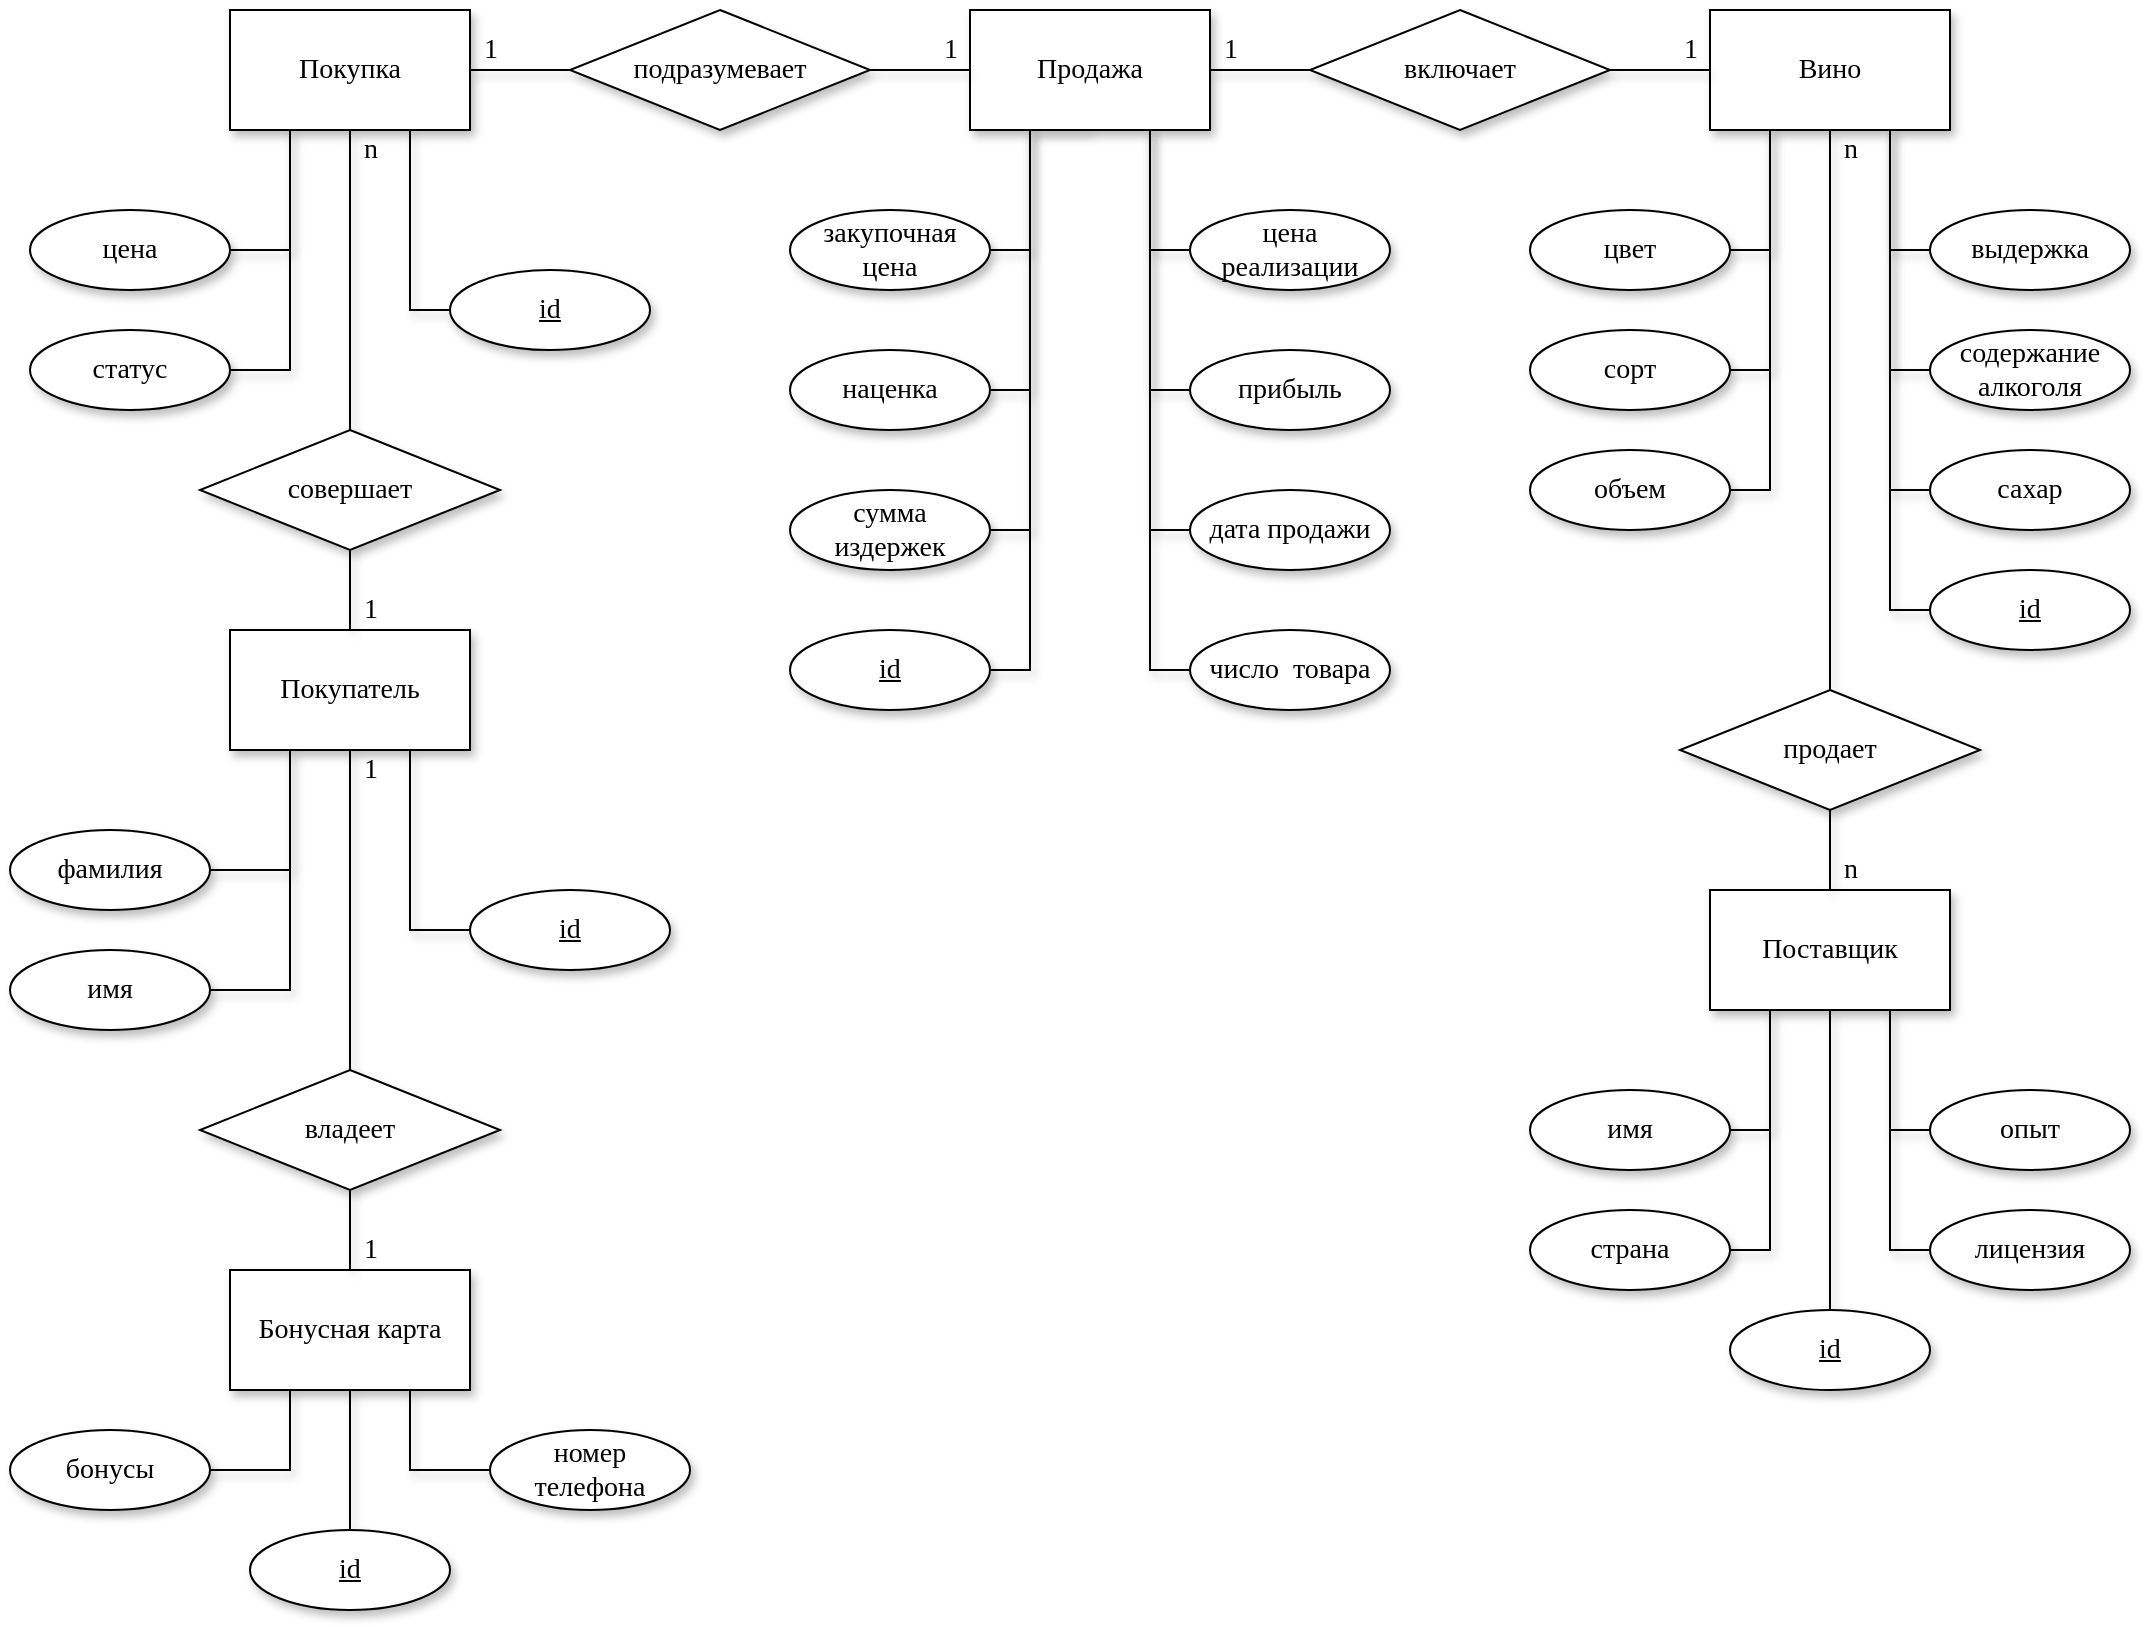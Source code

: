 <mxfile version="20.3.2" type="device"><diagram id="egLeZC_x0ik-meT783kS" name="Page-1"><mxGraphModel dx="966" dy="2389" grid="1" gridSize="10" guides="1" tooltips="1" connect="1" arrows="1" fold="1" page="1" pageScale="1" pageWidth="1200" pageHeight="900" math="0" shadow="0"><root><mxCell id="0"/><mxCell id="1" parent="0"/><mxCell id="K7dHZiGs38aoEjKRghB4-38" style="edgeStyle=orthogonalEdgeStyle;rounded=0;orthogonalLoop=1;jettySize=auto;html=1;exitX=0.25;exitY=1;exitDx=0;exitDy=0;entryX=1;entryY=0.5;entryDx=0;entryDy=0;entryPerimeter=0;fontFamily=Times New Roman;fontSize=14;endArrow=none;endFill=0;shadow=1;" parent="1" source="K7dHZiGs38aoEjKRghB4-1" target="K7dHZiGs38aoEjKRghB4-11" edge="1"><mxGeometry relative="1" as="geometry"/></mxCell><mxCell id="K7dHZiGs38aoEjKRghB4-44" style="edgeStyle=orthogonalEdgeStyle;rounded=0;orthogonalLoop=1;jettySize=auto;html=1;exitX=0.25;exitY=1;exitDx=0;exitDy=0;entryX=1;entryY=0.5;entryDx=0;entryDy=0;entryPerimeter=0;fontFamily=Times New Roman;fontSize=14;endArrow=none;endFill=0;shadow=1;" parent="1" source="K7dHZiGs38aoEjKRghB4-1" target="K7dHZiGs38aoEjKRghB4-12" edge="1"><mxGeometry relative="1" as="geometry"/></mxCell><mxCell id="K7dHZiGs38aoEjKRghB4-45" style="edgeStyle=orthogonalEdgeStyle;rounded=0;orthogonalLoop=1;jettySize=auto;html=1;exitX=0.75;exitY=1;exitDx=0;exitDy=0;entryX=0;entryY=0.5;entryDx=0;entryDy=0;entryPerimeter=0;fontFamily=Times New Roman;fontSize=14;endArrow=none;endFill=0;shadow=1;" parent="1" source="K7dHZiGs38aoEjKRghB4-1" target="K7dHZiGs38aoEjKRghB4-13" edge="1"><mxGeometry relative="1" as="geometry"/></mxCell><mxCell id="K7dHZiGs38aoEjKRghB4-1" value="&lt;font style=&quot;font-size: 14px;&quot; face=&quot;Times New Roman&quot;&gt;Покупатель&lt;/font&gt;" style="rounded=0;whiteSpace=wrap;html=1;shadow=1;" parent="1" vertex="1"><mxGeometry x="180" y="-1440" width="120" height="60" as="geometry"/></mxCell><mxCell id="K7dHZiGs38aoEjKRghB4-59" style="edgeStyle=orthogonalEdgeStyle;rounded=0;orthogonalLoop=1;jettySize=auto;html=1;exitX=0.25;exitY=1;exitDx=0;exitDy=0;entryX=1;entryY=0.5;entryDx=0;entryDy=0;entryPerimeter=0;fontFamily=Times New Roman;fontSize=14;endArrow=none;endFill=0;shadow=1;" parent="1" source="K7dHZiGs38aoEjKRghB4-3" target="K7dHZiGs38aoEjKRghB4-16" edge="1"><mxGeometry relative="1" as="geometry"/></mxCell><mxCell id="K7dHZiGs38aoEjKRghB4-60" style="edgeStyle=orthogonalEdgeStyle;rounded=0;orthogonalLoop=1;jettySize=auto;html=1;exitX=0.25;exitY=1;exitDx=0;exitDy=0;entryX=1;entryY=0.5;entryDx=0;entryDy=0;entryPerimeter=0;fontFamily=Times New Roman;fontSize=14;endArrow=none;endFill=0;shadow=1;" parent="1" source="K7dHZiGs38aoEjKRghB4-3" target="K7dHZiGs38aoEjKRghB4-17" edge="1"><mxGeometry relative="1" as="geometry"/></mxCell><mxCell id="K7dHZiGs38aoEjKRghB4-63" style="edgeStyle=orthogonalEdgeStyle;rounded=0;orthogonalLoop=1;jettySize=auto;html=1;exitX=0.75;exitY=1;exitDx=0;exitDy=0;entryX=0;entryY=0.5;entryDx=0;entryDy=0;entryPerimeter=0;fontFamily=Times New Roman;fontSize=14;endArrow=none;endFill=0;shadow=1;" parent="1" source="K7dHZiGs38aoEjKRghB4-3" target="K7dHZiGs38aoEjKRghB4-20" edge="1"><mxGeometry relative="1" as="geometry"/></mxCell><mxCell id="_oL7ivexT0R1Bo3PQhI1-8" style="edgeStyle=orthogonalEdgeStyle;rounded=0;orthogonalLoop=1;jettySize=auto;html=1;exitX=0.5;exitY=1;exitDx=0;exitDy=0;entryX=0.5;entryY=0;entryDx=0;entryDy=0;entryPerimeter=0;shadow=1;endArrow=none;endFill=0;" parent="1" source="K7dHZiGs38aoEjKRghB4-3" target="K7dHZiGs38aoEjKRghB4-18" edge="1"><mxGeometry relative="1" as="geometry"/></mxCell><mxCell id="K7dHZiGs38aoEjKRghB4-3" value="&lt;font style=&quot;font-size: 14px;&quot; face=&quot;Times New Roman&quot;&gt;Поставщик&lt;/font&gt;" style="rounded=0;whiteSpace=wrap;html=1;shadow=1;" parent="1" vertex="1"><mxGeometry x="920" y="-1310" width="120" height="60" as="geometry"/></mxCell><mxCell id="K7dHZiGs38aoEjKRghB4-36" style="edgeStyle=orthogonalEdgeStyle;rounded=0;orthogonalLoop=1;jettySize=auto;html=1;exitX=0.25;exitY=1;exitDx=0;exitDy=0;entryX=1;entryY=0.5;entryDx=0;entryDy=0;entryPerimeter=0;fontFamily=Times New Roman;fontSize=14;endArrow=none;endFill=0;shadow=1;" parent="1" source="K7dHZiGs38aoEjKRghB4-5" target="K7dHZiGs38aoEjKRghB4-9" edge="1"><mxGeometry relative="1" as="geometry"/></mxCell><mxCell id="K7dHZiGs38aoEjKRghB4-105" style="edgeStyle=orthogonalEdgeStyle;rounded=0;orthogonalLoop=1;jettySize=auto;html=1;exitX=0.75;exitY=1;exitDx=0;exitDy=0;entryX=0;entryY=0.5;entryDx=0;entryDy=0;entryPerimeter=0;fontFamily=Times New Roman;fontSize=14;endArrow=none;endFill=0;shadow=1;" parent="1" source="K7dHZiGs38aoEjKRghB4-5" target="K7dHZiGs38aoEjKRghB4-10" edge="1"><mxGeometry relative="1" as="geometry"/></mxCell><mxCell id="_oL7ivexT0R1Bo3PQhI1-5" style="edgeStyle=orthogonalEdgeStyle;rounded=0;orthogonalLoop=1;jettySize=auto;html=1;exitX=0.5;exitY=1;exitDx=0;exitDy=0;entryX=0.5;entryY=0;entryDx=0;entryDy=0;entryPerimeter=0;shadow=1;endArrow=none;endFill=0;" parent="1" source="K7dHZiGs38aoEjKRghB4-5" target="_oL7ivexT0R1Bo3PQhI1-4" edge="1"><mxGeometry relative="1" as="geometry"/></mxCell><mxCell id="K7dHZiGs38aoEjKRghB4-5" value="&lt;font style=&quot;font-size: 14px;&quot; face=&quot;Times New Roman&quot;&gt;Бонусная карта&lt;/font&gt;" style="rounded=0;whiteSpace=wrap;html=1;shadow=1;" parent="1" vertex="1"><mxGeometry x="180" y="-1120" width="120" height="60" as="geometry"/></mxCell><mxCell id="K7dHZiGs38aoEjKRghB4-70" style="edgeStyle=orthogonalEdgeStyle;rounded=0;orthogonalLoop=1;jettySize=auto;html=1;exitX=0.25;exitY=1;exitDx=0;exitDy=0;entryX=1;entryY=0.5;entryDx=0;entryDy=0;entryPerimeter=0;fontFamily=Times New Roman;fontSize=14;endArrow=none;endFill=0;shadow=1;" parent="1" source="K7dHZiGs38aoEjKRghB4-6" target="K7dHZiGs38aoEjKRghB4-22" edge="1"><mxGeometry relative="1" as="geometry"/></mxCell><mxCell id="K7dHZiGs38aoEjKRghB4-77" style="edgeStyle=orthogonalEdgeStyle;rounded=0;orthogonalLoop=1;jettySize=auto;html=1;exitX=0.5;exitY=1;exitDx=0;exitDy=0;entryX=1;entryY=0.5;entryDx=0;entryDy=0;entryPerimeter=0;fontFamily=Times New Roman;fontSize=14;endArrow=none;endFill=0;shadow=1;" parent="1" source="K7dHZiGs38aoEjKRghB4-6" target="K7dHZiGs38aoEjKRghB4-66" edge="1"><mxGeometry relative="1" as="geometry"><Array as="points"><mxPoint x="580" y="-1690"/><mxPoint x="580" y="-1420"/></Array></mxGeometry></mxCell><mxCell id="K7dHZiGs38aoEjKRghB4-97" style="edgeStyle=orthogonalEdgeStyle;rounded=0;orthogonalLoop=1;jettySize=auto;html=1;exitX=1;exitY=0.5;exitDx=0;exitDy=0;entryX=0;entryY=0.5;entryDx=0;entryDy=0;entryPerimeter=0;fontFamily=Times New Roman;fontSize=14;endArrow=none;endFill=0;shadow=1;" parent="1" source="K7dHZiGs38aoEjKRghB4-6" target="K7dHZiGs38aoEjKRghB4-96" edge="1"><mxGeometry relative="1" as="geometry"/></mxCell><mxCell id="_oL7ivexT0R1Bo3PQhI1-7" style="edgeStyle=orthogonalEdgeStyle;rounded=0;orthogonalLoop=1;jettySize=auto;html=1;exitX=0.75;exitY=1;exitDx=0;exitDy=0;entryX=0;entryY=0.5;entryDx=0;entryDy=0;entryPerimeter=0;shadow=1;endArrow=none;endFill=0;" parent="1" source="K7dHZiGs38aoEjKRghB4-6" target="_oL7ivexT0R1Bo3PQhI1-6" edge="1"><mxGeometry relative="1" as="geometry"/></mxCell><mxCell id="K7dHZiGs38aoEjKRghB4-6" value="&lt;font face=&quot;Times New Roman&quot;&gt;&lt;span style=&quot;font-size: 14px;&quot;&gt;Продажа&lt;/span&gt;&lt;/font&gt;" style="rounded=0;whiteSpace=wrap;html=1;shadow=1;" parent="1" vertex="1"><mxGeometry x="550" y="-1750" width="120" height="60" as="geometry"/></mxCell><mxCell id="K7dHZiGs38aoEjKRghB4-67" style="edgeStyle=orthogonalEdgeStyle;rounded=0;orthogonalLoop=1;jettySize=auto;html=1;exitX=0.25;exitY=1;exitDx=0;exitDy=0;entryX=1;entryY=0.5;entryDx=0;entryDy=0;entryPerimeter=0;fontFamily=Times New Roman;fontSize=14;endArrow=none;endFill=0;shadow=1;" parent="1" source="K7dHZiGs38aoEjKRghB4-7" target="K7dHZiGs38aoEjKRghB4-65" edge="1"><mxGeometry relative="1" as="geometry"/></mxCell><mxCell id="K7dHZiGs38aoEjKRghB4-68" style="edgeStyle=orthogonalEdgeStyle;rounded=0;orthogonalLoop=1;jettySize=auto;html=1;exitX=0.75;exitY=1;exitDx=0;exitDy=0;entryX=0;entryY=0.5;entryDx=0;entryDy=0;entryPerimeter=0;fontFamily=Times New Roman;fontSize=14;endArrow=none;endFill=0;shadow=1;" parent="1" source="K7dHZiGs38aoEjKRghB4-7" target="K7dHZiGs38aoEjKRghB4-34" edge="1"><mxGeometry relative="1" as="geometry"/></mxCell><mxCell id="K7dHZiGs38aoEjKRghB4-90" style="edgeStyle=orthogonalEdgeStyle;rounded=0;orthogonalLoop=1;jettySize=auto;html=1;exitX=1;exitY=0.5;exitDx=0;exitDy=0;entryX=0;entryY=0.5;entryDx=0;entryDy=0;entryPerimeter=0;fontFamily=Times New Roman;fontSize=14;endArrow=none;endFill=0;shadow=1;" parent="1" source="K7dHZiGs38aoEjKRghB4-7" target="K7dHZiGs38aoEjKRghB4-89" edge="1"><mxGeometry relative="1" as="geometry"/></mxCell><mxCell id="_oL7ivexT0R1Bo3PQhI1-3" style="edgeStyle=orthogonalEdgeStyle;rounded=0;orthogonalLoop=1;jettySize=auto;html=1;exitX=0.25;exitY=1;exitDx=0;exitDy=0;entryX=1;entryY=0.5;entryDx=0;entryDy=0;entryPerimeter=0;shadow=1;endArrow=none;endFill=0;" parent="1" source="K7dHZiGs38aoEjKRghB4-7" target="_oL7ivexT0R1Bo3PQhI1-1" edge="1"><mxGeometry relative="1" as="geometry"/></mxCell><mxCell id="K7dHZiGs38aoEjKRghB4-7" value="&lt;font style=&quot;font-size: 14px;&quot; face=&quot;Times New Roman&quot;&gt;Покупка&lt;/font&gt;" style="rounded=0;whiteSpace=wrap;html=1;shadow=1;" parent="1" vertex="1"><mxGeometry x="180" y="-1750" width="120" height="60" as="geometry"/></mxCell><mxCell id="K7dHZiGs38aoEjKRghB4-52" style="edgeStyle=orthogonalEdgeStyle;rounded=0;orthogonalLoop=1;jettySize=auto;html=1;exitX=0.75;exitY=1;exitDx=0;exitDy=0;entryX=0;entryY=0.5;entryDx=0;entryDy=0;entryPerimeter=0;fontFamily=Times New Roman;fontSize=14;endArrow=none;endFill=0;shadow=1;" parent="1" source="K7dHZiGs38aoEjKRghB4-8" target="K7dHZiGs38aoEjKRghB4-32" edge="1"><mxGeometry relative="1" as="geometry"/></mxCell><mxCell id="K7dHZiGs38aoEjKRghB4-56" style="edgeStyle=orthogonalEdgeStyle;rounded=0;orthogonalLoop=1;jettySize=auto;html=1;exitX=0.75;exitY=1;exitDx=0;exitDy=0;entryX=0;entryY=0.5;entryDx=0;entryDy=0;entryPerimeter=0;fontFamily=Times New Roman;fontSize=14;endArrow=none;endFill=0;shadow=1;" parent="1" source="K7dHZiGs38aoEjKRghB4-8" target="K7dHZiGs38aoEjKRghB4-48" edge="1"><mxGeometry relative="1" as="geometry"/></mxCell><mxCell id="K7dHZiGs38aoEjKRghB4-106" style="edgeStyle=orthogonalEdgeStyle;rounded=0;orthogonalLoop=1;jettySize=auto;html=1;exitX=0.5;exitY=1;exitDx=0;exitDy=0;entryX=0.5;entryY=0;entryDx=0;entryDy=0;entryPerimeter=0;fontFamily=Times New Roman;fontSize=14;endArrow=none;endFill=0;shadow=1;" parent="1" source="K7dHZiGs38aoEjKRghB4-8" target="K7dHZiGs38aoEjKRghB4-102" edge="1"><mxGeometry relative="1" as="geometry"/></mxCell><mxCell id="K7dHZiGs38aoEjKRghB4-8" value="&lt;font style=&quot;font-size: 14px;&quot; face=&quot;Times New Roman&quot;&gt;Вино&lt;/font&gt;" style="rounded=0;whiteSpace=wrap;html=1;shadow=1;" parent="1" vertex="1"><mxGeometry x="920" y="-1750" width="120" height="60" as="geometry"/></mxCell><mxCell id="K7dHZiGs38aoEjKRghB4-9" value="бонусы" style="strokeWidth=1;html=1;shape=mxgraph.flowchart.start_1;whiteSpace=wrap;fontFamily=Times New Roman;fontSize=14;shadow=1;" parent="1" vertex="1"><mxGeometry x="70" y="-1040" width="100" height="40" as="geometry"/></mxCell><mxCell id="K7dHZiGs38aoEjKRghB4-10" value="номер&lt;br&gt;телефона" style="strokeWidth=1;html=1;shape=mxgraph.flowchart.start_1;whiteSpace=wrap;fontFamily=Times New Roman;fontSize=14;shadow=1;" parent="1" vertex="1"><mxGeometry x="310" y="-1040" width="100" height="40" as="geometry"/></mxCell><mxCell id="K7dHZiGs38aoEjKRghB4-11" value="фамилия" style="strokeWidth=1;html=1;shape=mxgraph.flowchart.start_1;whiteSpace=wrap;fontFamily=Times New Roman;fontSize=14;shadow=1;" parent="1" vertex="1"><mxGeometry x="70" y="-1340" width="100" height="40" as="geometry"/></mxCell><mxCell id="K7dHZiGs38aoEjKRghB4-12" value="имя" style="strokeWidth=1;html=1;shape=mxgraph.flowchart.start_1;whiteSpace=wrap;fontFamily=Times New Roman;fontSize=14;shadow=1;" parent="1" vertex="1"><mxGeometry x="70" y="-1280" width="100" height="40" as="geometry"/></mxCell><mxCell id="K7dHZiGs38aoEjKRghB4-13" value="&lt;u&gt;id&lt;/u&gt;" style="strokeWidth=1;html=1;shape=mxgraph.flowchart.start_1;whiteSpace=wrap;fontFamily=Times New Roman;fontSize=14;shadow=1;" parent="1" vertex="1"><mxGeometry x="300" y="-1310" width="100" height="40" as="geometry"/></mxCell><mxCell id="K7dHZiGs38aoEjKRghB4-62" style="edgeStyle=orthogonalEdgeStyle;rounded=0;orthogonalLoop=1;jettySize=auto;html=1;exitX=0;exitY=0.5;exitDx=0;exitDy=0;exitPerimeter=0;entryX=0.75;entryY=1;entryDx=0;entryDy=0;fontFamily=Times New Roman;fontSize=14;endArrow=none;endFill=0;shadow=1;" parent="1" source="K7dHZiGs38aoEjKRghB4-15" target="K7dHZiGs38aoEjKRghB4-3" edge="1"><mxGeometry relative="1" as="geometry"/></mxCell><mxCell id="K7dHZiGs38aoEjKRghB4-15" value="опыт" style="strokeWidth=1;html=1;shape=mxgraph.flowchart.start_1;whiteSpace=wrap;fontFamily=Times New Roman;fontSize=14;shadow=1;" parent="1" vertex="1"><mxGeometry x="1030" y="-1210" width="100" height="40" as="geometry"/></mxCell><mxCell id="K7dHZiGs38aoEjKRghB4-16" value="имя" style="strokeWidth=1;html=1;shape=mxgraph.flowchart.start_1;whiteSpace=wrap;fontFamily=Times New Roman;fontSize=14;shadow=1;" parent="1" vertex="1"><mxGeometry x="830" y="-1210" width="100" height="40" as="geometry"/></mxCell><mxCell id="K7dHZiGs38aoEjKRghB4-17" value="страна" style="strokeWidth=1;html=1;shape=mxgraph.flowchart.start_1;whiteSpace=wrap;fontFamily=Times New Roman;fontSize=14;shadow=1;" parent="1" vertex="1"><mxGeometry x="830" y="-1150" width="100" height="40" as="geometry"/></mxCell><mxCell id="K7dHZiGs38aoEjKRghB4-18" value="&lt;u&gt;id&lt;/u&gt;" style="strokeWidth=1;html=1;shape=mxgraph.flowchart.start_1;whiteSpace=wrap;fontFamily=Times New Roman;fontSize=14;shadow=1;" parent="1" vertex="1"><mxGeometry x="930" y="-1100" width="100" height="40" as="geometry"/></mxCell><mxCell id="K7dHZiGs38aoEjKRghB4-20" value="лицензия" style="strokeWidth=1;html=1;shape=mxgraph.flowchart.start_1;whiteSpace=wrap;fontFamily=Times New Roman;fontSize=14;shadow=1;" parent="1" vertex="1"><mxGeometry x="1030" y="-1150" width="100" height="40" as="geometry"/></mxCell><mxCell id="K7dHZiGs38aoEjKRghB4-22" value="закупочная &lt;br&gt;цена" style="strokeWidth=1;html=1;shape=mxgraph.flowchart.start_1;whiteSpace=wrap;fontFamily=Times New Roman;fontSize=14;shadow=1;" parent="1" vertex="1"><mxGeometry x="460" y="-1650" width="100" height="40" as="geometry"/></mxCell><mxCell id="K7dHZiGs38aoEjKRghB4-74" style="edgeStyle=orthogonalEdgeStyle;rounded=0;orthogonalLoop=1;jettySize=auto;html=1;exitX=0;exitY=0.5;exitDx=0;exitDy=0;exitPerimeter=0;entryX=0.75;entryY=1;entryDx=0;entryDy=0;fontFamily=Times New Roman;fontSize=14;endArrow=none;endFill=0;shadow=1;" parent="1" source="K7dHZiGs38aoEjKRghB4-23" target="K7dHZiGs38aoEjKRghB4-6" edge="1"><mxGeometry relative="1" as="geometry"/></mxCell><mxCell id="K7dHZiGs38aoEjKRghB4-23" value="цена реализации" style="strokeWidth=1;html=1;shape=mxgraph.flowchart.start_1;whiteSpace=wrap;fontFamily=Times New Roman;fontSize=14;shadow=1;" parent="1" vertex="1"><mxGeometry x="660" y="-1650" width="100" height="40" as="geometry"/></mxCell><mxCell id="K7dHZiGs38aoEjKRghB4-71" style="edgeStyle=orthogonalEdgeStyle;rounded=0;orthogonalLoop=1;jettySize=auto;html=1;exitX=1;exitY=0.5;exitDx=0;exitDy=0;exitPerimeter=0;entryX=0.25;entryY=1;entryDx=0;entryDy=0;fontFamily=Times New Roman;fontSize=14;endArrow=none;endFill=0;shadow=1;" parent="1" source="K7dHZiGs38aoEjKRghB4-24" target="K7dHZiGs38aoEjKRghB4-6" edge="1"><mxGeometry relative="1" as="geometry"/></mxCell><mxCell id="K7dHZiGs38aoEjKRghB4-24" value="наценка" style="strokeWidth=1;html=1;shape=mxgraph.flowchart.start_1;whiteSpace=wrap;fontFamily=Times New Roman;fontSize=14;shadow=1;" parent="1" vertex="1"><mxGeometry x="460" y="-1580" width="100" height="40" as="geometry"/></mxCell><mxCell id="K7dHZiGs38aoEjKRghB4-72" style="edgeStyle=orthogonalEdgeStyle;rounded=0;orthogonalLoop=1;jettySize=auto;html=1;exitX=1;exitY=0.5;exitDx=0;exitDy=0;exitPerimeter=0;entryX=0.25;entryY=1;entryDx=0;entryDy=0;fontFamily=Times New Roman;fontSize=14;endArrow=none;endFill=0;shadow=1;" parent="1" source="K7dHZiGs38aoEjKRghB4-25" target="K7dHZiGs38aoEjKRghB4-6" edge="1"><mxGeometry relative="1" as="geometry"/></mxCell><mxCell id="K7dHZiGs38aoEjKRghB4-25" value="сумма &lt;br&gt;издержек" style="strokeWidth=1;html=1;shape=mxgraph.flowchart.start_1;whiteSpace=wrap;fontFamily=Times New Roman;fontSize=14;shadow=1;" parent="1" vertex="1"><mxGeometry x="460" y="-1510" width="100" height="40" as="geometry"/></mxCell><mxCell id="K7dHZiGs38aoEjKRghB4-75" style="edgeStyle=orthogonalEdgeStyle;rounded=0;orthogonalLoop=1;jettySize=auto;html=1;exitX=0;exitY=0.5;exitDx=0;exitDy=0;exitPerimeter=0;entryX=0.75;entryY=1;entryDx=0;entryDy=0;fontFamily=Times New Roman;fontSize=14;endArrow=none;endFill=0;shadow=1;" parent="1" source="K7dHZiGs38aoEjKRghB4-26" target="K7dHZiGs38aoEjKRghB4-6" edge="1"><mxGeometry relative="1" as="geometry"/></mxCell><mxCell id="K7dHZiGs38aoEjKRghB4-26" value="прибыль" style="strokeWidth=1;html=1;shape=mxgraph.flowchart.start_1;whiteSpace=wrap;fontFamily=Times New Roman;fontSize=14;shadow=1;" parent="1" vertex="1"><mxGeometry x="660" y="-1580" width="100" height="40" as="geometry"/></mxCell><mxCell id="K7dHZiGs38aoEjKRghB4-76" style="edgeStyle=orthogonalEdgeStyle;rounded=0;orthogonalLoop=1;jettySize=auto;html=1;exitX=0;exitY=0.5;exitDx=0;exitDy=0;exitPerimeter=0;fontFamily=Times New Roman;fontSize=14;endArrow=none;endFill=0;shadow=1;" parent="1" source="K7dHZiGs38aoEjKRghB4-27" edge="1"><mxGeometry relative="1" as="geometry"><mxPoint x="640" y="-1690" as="targetPoint"/></mxGeometry></mxCell><mxCell id="K7dHZiGs38aoEjKRghB4-27" value="дата продажи" style="strokeWidth=1;html=1;shape=mxgraph.flowchart.start_1;whiteSpace=wrap;fontFamily=Times New Roman;fontSize=14;shadow=1;" parent="1" vertex="1"><mxGeometry x="660" y="-1510" width="100" height="40" as="geometry"/></mxCell><mxCell id="K7dHZiGs38aoEjKRghB4-50" style="edgeStyle=orthogonalEdgeStyle;rounded=0;orthogonalLoop=1;jettySize=auto;html=1;exitX=1;exitY=0.5;exitDx=0;exitDy=0;exitPerimeter=0;entryX=0.25;entryY=1;entryDx=0;entryDy=0;fontFamily=Times New Roman;fontSize=14;endArrow=none;endFill=0;shadow=1;" parent="1" source="K7dHZiGs38aoEjKRghB4-28" target="K7dHZiGs38aoEjKRghB4-8" edge="1"><mxGeometry relative="1" as="geometry"/></mxCell><mxCell id="K7dHZiGs38aoEjKRghB4-28" value="цвет" style="strokeWidth=1;html=1;shape=mxgraph.flowchart.start_1;whiteSpace=wrap;fontFamily=Times New Roman;fontSize=14;shadow=1;" parent="1" vertex="1"><mxGeometry x="830" y="-1650" width="100" height="40" as="geometry"/></mxCell><mxCell id="K7dHZiGs38aoEjKRghB4-55" style="edgeStyle=orthogonalEdgeStyle;rounded=0;orthogonalLoop=1;jettySize=auto;html=1;exitX=0;exitY=0.5;exitDx=0;exitDy=0;exitPerimeter=0;entryX=0.75;entryY=1;entryDx=0;entryDy=0;fontFamily=Times New Roman;fontSize=14;endArrow=none;endFill=0;shadow=1;" parent="1" source="K7dHZiGs38aoEjKRghB4-29" target="K7dHZiGs38aoEjKRghB4-8" edge="1"><mxGeometry relative="1" as="geometry"/></mxCell><mxCell id="K7dHZiGs38aoEjKRghB4-29" value="сахар" style="strokeWidth=1;html=1;shape=mxgraph.flowchart.start_1;whiteSpace=wrap;fontFamily=Times New Roman;fontSize=14;shadow=1;" parent="1" vertex="1"><mxGeometry x="1030" y="-1530" width="100" height="40" as="geometry"/></mxCell><mxCell id="K7dHZiGs38aoEjKRghB4-51" style="edgeStyle=orthogonalEdgeStyle;rounded=0;orthogonalLoop=1;jettySize=auto;html=1;exitX=1;exitY=0.5;exitDx=0;exitDy=0;exitPerimeter=0;entryX=0.25;entryY=1;entryDx=0;entryDy=0;fontFamily=Times New Roman;fontSize=14;endArrow=none;endFill=0;shadow=1;" parent="1" source="K7dHZiGs38aoEjKRghB4-30" target="K7dHZiGs38aoEjKRghB4-8" edge="1"><mxGeometry relative="1" as="geometry"/></mxCell><mxCell id="K7dHZiGs38aoEjKRghB4-30" value="сорт" style="strokeWidth=1;html=1;shape=mxgraph.flowchart.start_1;whiteSpace=wrap;fontFamily=Times New Roman;fontSize=14;shadow=1;" parent="1" vertex="1"><mxGeometry x="830" y="-1590" width="100" height="40" as="geometry"/></mxCell><mxCell id="K7dHZiGs38aoEjKRghB4-54" style="edgeStyle=orthogonalEdgeStyle;rounded=0;orthogonalLoop=1;jettySize=auto;html=1;exitX=1;exitY=0.5;exitDx=0;exitDy=0;exitPerimeter=0;entryX=0.25;entryY=1;entryDx=0;entryDy=0;fontFamily=Times New Roman;fontSize=14;endArrow=none;endFill=0;shadow=1;" parent="1" source="K7dHZiGs38aoEjKRghB4-31" target="K7dHZiGs38aoEjKRghB4-8" edge="1"><mxGeometry relative="1" as="geometry"/></mxCell><mxCell id="K7dHZiGs38aoEjKRghB4-31" value="объем" style="strokeWidth=1;html=1;shape=mxgraph.flowchart.start_1;whiteSpace=wrap;fontFamily=Times New Roman;fontSize=14;shadow=1;" parent="1" vertex="1"><mxGeometry x="830" y="-1530" width="100" height="40" as="geometry"/></mxCell><mxCell id="K7dHZiGs38aoEjKRghB4-32" value="выдержка" style="strokeWidth=1;html=1;shape=mxgraph.flowchart.start_1;whiteSpace=wrap;fontFamily=Times New Roman;fontSize=14;shadow=1;" parent="1" vertex="1"><mxGeometry x="1030" y="-1650" width="100" height="40" as="geometry"/></mxCell><mxCell id="K7dHZiGs38aoEjKRghB4-53" style="edgeStyle=orthogonalEdgeStyle;rounded=0;orthogonalLoop=1;jettySize=auto;html=1;exitX=0;exitY=0.5;exitDx=0;exitDy=0;exitPerimeter=0;entryX=0.75;entryY=1;entryDx=0;entryDy=0;fontFamily=Times New Roman;fontSize=14;endArrow=none;endFill=0;shadow=1;" parent="1" source="K7dHZiGs38aoEjKRghB4-33" target="K7dHZiGs38aoEjKRghB4-8" edge="1"><mxGeometry relative="1" as="geometry"/></mxCell><mxCell id="K7dHZiGs38aoEjKRghB4-33" value="содержание&lt;br&gt;алкоголя" style="strokeWidth=1;html=1;shape=mxgraph.flowchart.start_1;whiteSpace=wrap;fontFamily=Times New Roman;fontSize=14;shadow=1;" parent="1" vertex="1"><mxGeometry x="1030" y="-1590" width="100" height="40" as="geometry"/></mxCell><mxCell id="K7dHZiGs38aoEjKRghB4-34" value="&lt;u&gt;id&lt;/u&gt;" style="strokeWidth=1;html=1;shape=mxgraph.flowchart.start_1;whiteSpace=wrap;fontFamily=Times New Roman;fontSize=14;shadow=1;" parent="1" vertex="1"><mxGeometry x="290" y="-1620" width="100" height="40" as="geometry"/></mxCell><mxCell id="K7dHZiGs38aoEjKRghB4-48" value="&lt;u&gt;id&lt;/u&gt;" style="strokeWidth=1;html=1;shape=mxgraph.flowchart.start_1;whiteSpace=wrap;fontFamily=Times New Roman;fontSize=14;shadow=1;" parent="1" vertex="1"><mxGeometry x="1030" y="-1470" width="100" height="40" as="geometry"/></mxCell><mxCell id="K7dHZiGs38aoEjKRghB4-65" value="цена" style="strokeWidth=1;html=1;shape=mxgraph.flowchart.start_1;whiteSpace=wrap;fontFamily=Times New Roman;fontSize=14;shadow=1;" parent="1" vertex="1"><mxGeometry x="80" y="-1650" width="100" height="40" as="geometry"/></mxCell><mxCell id="K7dHZiGs38aoEjKRghB4-66" value="&lt;u&gt;id&lt;/u&gt;" style="strokeWidth=1;html=1;shape=mxgraph.flowchart.start_1;whiteSpace=wrap;fontFamily=Times New Roman;fontSize=14;shadow=1;" parent="1" vertex="1"><mxGeometry x="460" y="-1440" width="100" height="40" as="geometry"/></mxCell><mxCell id="K7dHZiGs38aoEjKRghB4-103" style="edgeStyle=orthogonalEdgeStyle;rounded=0;orthogonalLoop=1;jettySize=auto;html=1;exitX=0.5;exitY=1;exitDx=0;exitDy=0;exitPerimeter=0;entryX=0.5;entryY=0;entryDx=0;entryDy=0;fontFamily=Times New Roman;fontSize=14;endArrow=none;endFill=0;shadow=1;" parent="1" source="K7dHZiGs38aoEjKRghB4-78" target="K7dHZiGs38aoEjKRghB4-5" edge="1"><mxGeometry relative="1" as="geometry"/></mxCell><mxCell id="K7dHZiGs38aoEjKRghB4-104" style="edgeStyle=orthogonalEdgeStyle;rounded=0;orthogonalLoop=1;jettySize=auto;html=1;exitX=0.5;exitY=0;exitDx=0;exitDy=0;exitPerimeter=0;entryX=0.5;entryY=1;entryDx=0;entryDy=0;fontFamily=Times New Roman;fontSize=14;endArrow=none;endFill=0;shadow=1;" parent="1" source="K7dHZiGs38aoEjKRghB4-78" target="K7dHZiGs38aoEjKRghB4-1" edge="1"><mxGeometry relative="1" as="geometry"/></mxCell><mxCell id="K7dHZiGs38aoEjKRghB4-78" value="владеет" style="strokeWidth=1;html=1;shape=mxgraph.flowchart.decision;whiteSpace=wrap;fontFamily=Times New Roman;fontSize=14;shadow=1;" parent="1" vertex="1"><mxGeometry x="165" y="-1220" width="150" height="60" as="geometry"/></mxCell><mxCell id="K7dHZiGs38aoEjKRghB4-81" value="1" style="text;html=1;align=center;verticalAlign=middle;resizable=0;points=[];autosize=1;strokeColor=none;fillColor=none;fontSize=14;fontFamily=Times New Roman;shadow=1;" parent="1" vertex="1"><mxGeometry x="240" y="-1140" width="20" height="20" as="geometry"/></mxCell><mxCell id="K7dHZiGs38aoEjKRghB4-83" value="1" style="text;html=1;align=center;verticalAlign=middle;resizable=0;points=[];autosize=1;strokeColor=none;fillColor=none;fontSize=14;fontFamily=Times New Roman;shadow=1;" parent="1" vertex="1"><mxGeometry x="240" y="-1380" width="20" height="20" as="geometry"/></mxCell><mxCell id="K7dHZiGs38aoEjKRghB4-85" style="edgeStyle=orthogonalEdgeStyle;rounded=0;orthogonalLoop=1;jettySize=auto;html=1;exitX=0.5;exitY=1;exitDx=0;exitDy=0;exitPerimeter=0;entryX=0.5;entryY=0;entryDx=0;entryDy=0;fontFamily=Times New Roman;fontSize=14;endArrow=none;endFill=0;shadow=1;" parent="1" source="K7dHZiGs38aoEjKRghB4-84" target="K7dHZiGs38aoEjKRghB4-1" edge="1"><mxGeometry relative="1" as="geometry"/></mxCell><mxCell id="K7dHZiGs38aoEjKRghB4-86" style="edgeStyle=orthogonalEdgeStyle;rounded=0;orthogonalLoop=1;jettySize=auto;html=1;exitX=0.5;exitY=0;exitDx=0;exitDy=0;exitPerimeter=0;entryX=0.5;entryY=1;entryDx=0;entryDy=0;fontFamily=Times New Roman;fontSize=14;endArrow=none;endFill=0;shadow=1;" parent="1" source="K7dHZiGs38aoEjKRghB4-84" target="K7dHZiGs38aoEjKRghB4-7" edge="1"><mxGeometry relative="1" as="geometry"/></mxCell><mxCell id="K7dHZiGs38aoEjKRghB4-84" value="совершает" style="strokeWidth=1;html=1;shape=mxgraph.flowchart.decision;whiteSpace=wrap;fontFamily=Times New Roman;fontSize=14;shadow=1;" parent="1" vertex="1"><mxGeometry x="165" y="-1540" width="150" height="60" as="geometry"/></mxCell><mxCell id="K7dHZiGs38aoEjKRghB4-87" value="1" style="text;html=1;align=center;verticalAlign=middle;resizable=0;points=[];autosize=1;strokeColor=none;fillColor=none;fontSize=14;fontFamily=Times New Roman;shadow=1;" parent="1" vertex="1"><mxGeometry x="240" y="-1460" width="20" height="20" as="geometry"/></mxCell><mxCell id="K7dHZiGs38aoEjKRghB4-88" value="n" style="text;html=1;align=center;verticalAlign=middle;resizable=0;points=[];autosize=1;strokeColor=none;fillColor=none;fontSize=14;fontFamily=Times New Roman;shadow=1;" parent="1" vertex="1"><mxGeometry x="240" y="-1690" width="20" height="20" as="geometry"/></mxCell><mxCell id="K7dHZiGs38aoEjKRghB4-91" style="edgeStyle=orthogonalEdgeStyle;rounded=0;orthogonalLoop=1;jettySize=auto;html=1;exitX=1;exitY=0.5;exitDx=0;exitDy=0;exitPerimeter=0;entryX=0;entryY=0.5;entryDx=0;entryDy=0;fontFamily=Times New Roman;fontSize=14;endArrow=none;endFill=0;shadow=1;" parent="1" source="K7dHZiGs38aoEjKRghB4-89" target="K7dHZiGs38aoEjKRghB4-6" edge="1"><mxGeometry relative="1" as="geometry"/></mxCell><mxCell id="K7dHZiGs38aoEjKRghB4-89" value="подразумевает" style="strokeWidth=1;html=1;shape=mxgraph.flowchart.decision;whiteSpace=wrap;fontFamily=Times New Roman;fontSize=14;shadow=1;" parent="1" vertex="1"><mxGeometry x="350" y="-1750" width="150" height="60" as="geometry"/></mxCell><mxCell id="K7dHZiGs38aoEjKRghB4-92" value="1" style="text;html=1;align=center;verticalAlign=middle;resizable=0;points=[];autosize=1;strokeColor=none;fillColor=none;fontSize=14;fontFamily=Times New Roman;shadow=1;" parent="1" vertex="1"><mxGeometry x="530" y="-1740" width="20" height="20" as="geometry"/></mxCell><mxCell id="K7dHZiGs38aoEjKRghB4-93" value="1" style="text;html=1;align=center;verticalAlign=middle;resizable=0;points=[];autosize=1;strokeColor=none;fillColor=none;fontSize=14;fontFamily=Times New Roman;shadow=1;" parent="1" vertex="1"><mxGeometry x="300" y="-1740" width="20" height="20" as="geometry"/></mxCell><mxCell id="K7dHZiGs38aoEjKRghB4-98" style="edgeStyle=orthogonalEdgeStyle;rounded=0;orthogonalLoop=1;jettySize=auto;html=1;exitX=1;exitY=0.5;exitDx=0;exitDy=0;exitPerimeter=0;entryX=0;entryY=0.5;entryDx=0;entryDy=0;fontFamily=Times New Roman;fontSize=14;endArrow=none;endFill=0;shadow=1;" parent="1" source="K7dHZiGs38aoEjKRghB4-96" target="K7dHZiGs38aoEjKRghB4-8" edge="1"><mxGeometry relative="1" as="geometry"/></mxCell><mxCell id="K7dHZiGs38aoEjKRghB4-96" value="включает" style="strokeWidth=1;html=1;shape=mxgraph.flowchart.decision;whiteSpace=wrap;fontFamily=Times New Roman;fontSize=14;shadow=1;" parent="1" vertex="1"><mxGeometry x="720" y="-1750" width="150" height="60" as="geometry"/></mxCell><mxCell id="K7dHZiGs38aoEjKRghB4-99" value="1" style="text;html=1;align=center;verticalAlign=middle;resizable=0;points=[];autosize=1;strokeColor=none;fillColor=none;fontSize=14;fontFamily=Times New Roman;shadow=1;" parent="1" vertex="1"><mxGeometry x="900" y="-1740" width="20" height="20" as="geometry"/></mxCell><mxCell id="K7dHZiGs38aoEjKRghB4-100" value="1" style="text;html=1;align=center;verticalAlign=middle;resizable=0;points=[];autosize=1;strokeColor=none;fillColor=none;fontSize=14;fontFamily=Times New Roman;shadow=1;" parent="1" vertex="1"><mxGeometry x="670" y="-1740" width="20" height="20" as="geometry"/></mxCell><mxCell id="K7dHZiGs38aoEjKRghB4-107" style="edgeStyle=orthogonalEdgeStyle;rounded=0;orthogonalLoop=1;jettySize=auto;html=1;exitX=0.5;exitY=1;exitDx=0;exitDy=0;exitPerimeter=0;entryX=0.5;entryY=0;entryDx=0;entryDy=0;fontFamily=Times New Roman;fontSize=14;endArrow=none;endFill=0;shadow=1;" parent="1" source="K7dHZiGs38aoEjKRghB4-102" target="K7dHZiGs38aoEjKRghB4-3" edge="1"><mxGeometry relative="1" as="geometry"/></mxCell><mxCell id="K7dHZiGs38aoEjKRghB4-102" value="продает" style="strokeWidth=1;html=1;shape=mxgraph.flowchart.decision;whiteSpace=wrap;fontFamily=Times New Roman;fontSize=14;shadow=1;" parent="1" vertex="1"><mxGeometry x="905" y="-1410" width="150" height="60" as="geometry"/></mxCell><mxCell id="K7dHZiGs38aoEjKRghB4-109" value="n" style="text;html=1;align=center;verticalAlign=middle;resizable=0;points=[];autosize=1;strokeColor=none;fillColor=none;fontSize=14;fontFamily=Times New Roman;shadow=1;" parent="1" vertex="1"><mxGeometry x="980" y="-1690" width="20" height="20" as="geometry"/></mxCell><mxCell id="K7dHZiGs38aoEjKRghB4-110" value="n" style="text;html=1;align=center;verticalAlign=middle;resizable=0;points=[];autosize=1;strokeColor=none;fillColor=none;fontSize=14;fontFamily=Times New Roman;shadow=1;" parent="1" vertex="1"><mxGeometry x="980" y="-1330" width="20" height="20" as="geometry"/></mxCell><mxCell id="_oL7ivexT0R1Bo3PQhI1-1" value="статус" style="strokeWidth=1;html=1;shape=mxgraph.flowchart.start_1;whiteSpace=wrap;fontFamily=Times New Roman;fontSize=14;shadow=1;" parent="1" vertex="1"><mxGeometry x="80" y="-1590" width="100" height="40" as="geometry"/></mxCell><mxCell id="_oL7ivexT0R1Bo3PQhI1-4" value="&lt;u&gt;id&lt;/u&gt;" style="strokeWidth=1;html=1;shape=mxgraph.flowchart.start_1;whiteSpace=wrap;fontFamily=Times New Roman;fontSize=14;shadow=1;" parent="1" vertex="1"><mxGeometry x="190" y="-990" width="100" height="40" as="geometry"/></mxCell><mxCell id="_oL7ivexT0R1Bo3PQhI1-6" value="число&amp;nbsp; товара" style="strokeWidth=1;html=1;shape=mxgraph.flowchart.start_1;whiteSpace=wrap;fontFamily=Times New Roman;fontSize=14;shadow=1;" parent="1" vertex="1"><mxGeometry x="660" y="-1440" width="100" height="40" as="geometry"/></mxCell></root></mxGraphModel></diagram></mxfile>